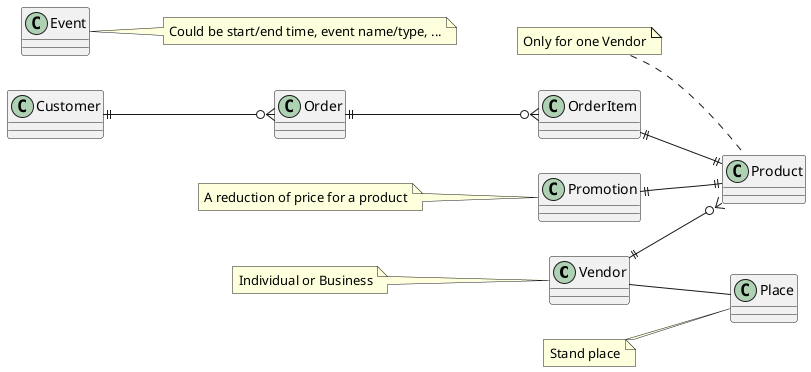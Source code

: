 @startuml
left to right direction
class Vendor {
}
note left: Individual or Business

class Product {
}
note left: Only for one Vendor

class Customer {
}

class Order {
}

class OrderItem{
}

class Event {
}
note right: Could be start/end time, event name/type, ...

class Promotion {
}
note left: A reduction of price for a product

class Place {
}
note left: Stand place

Vendor ||--o{ Product
Vendor -- Place

Order ||--o{ OrderItem
OrderItem ||--|| Product
Customer ||--o{ Order

Promotion ||--|| Product
@enduml

